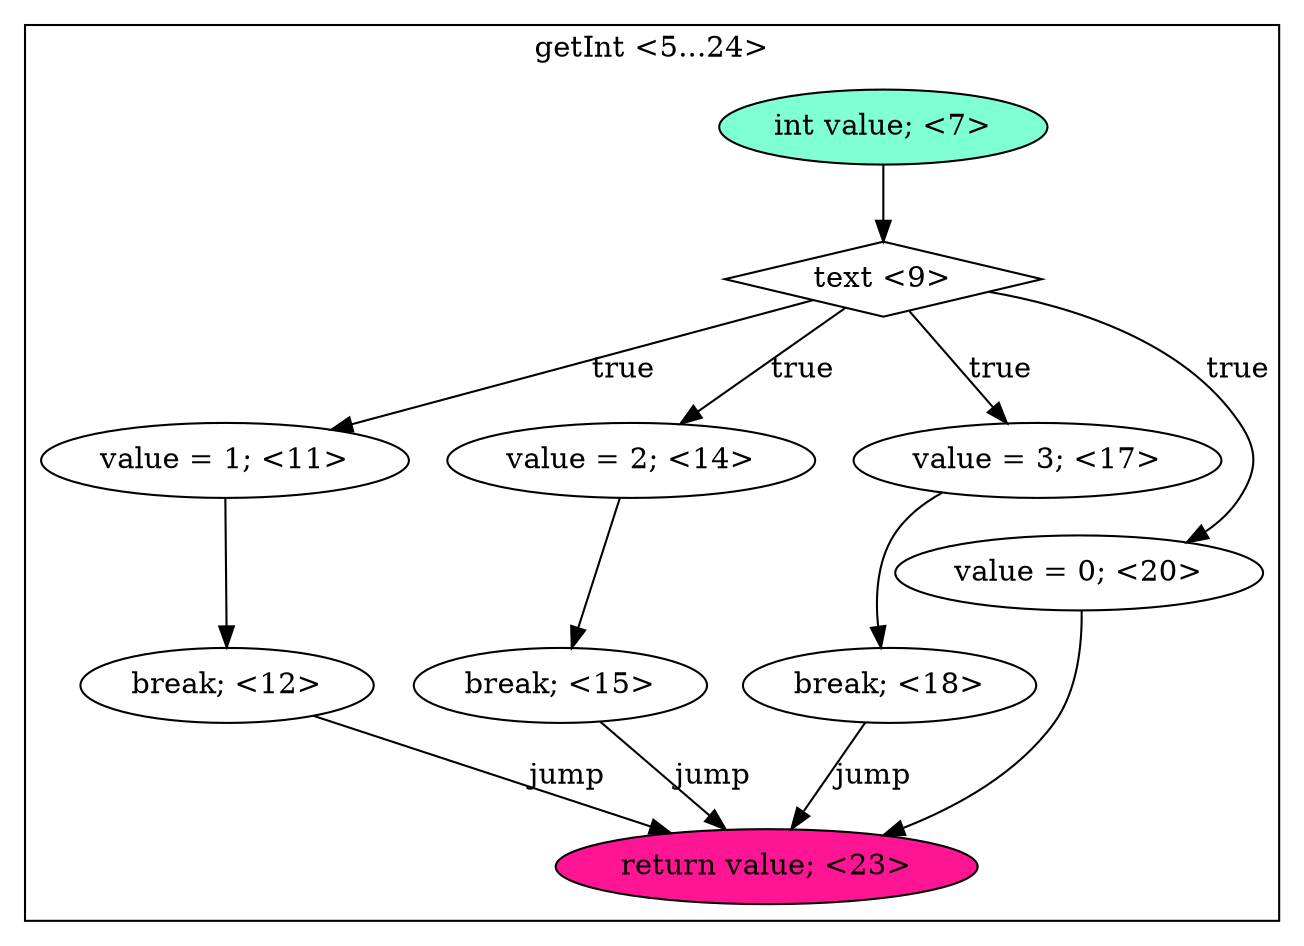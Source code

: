 digraph CFG {
subgraph cluster0 {
label = "getInt <5...24>";
0.0 [style = filled, label = "int value; <7>", fillcolor = aquamarine, shape = ellipse];
0.1 [style = filled, label = "text <9>", fillcolor = white, shape = diamond];
0.2 [style = filled, label = "value = 1; <11>", fillcolor = white, shape = ellipse];
0.3 [style = filled, label = "break; <12>", fillcolor = white, shape = ellipse];
0.4 [style = filled, label = "value = 2; <14>", fillcolor = white, shape = ellipse];
0.5 [style = filled, label = "break; <15>", fillcolor = white, shape = ellipse];
0.6 [style = filled, label = "value = 3; <17>", fillcolor = white, shape = ellipse];
0.7 [style = filled, label = "break; <18>", fillcolor = white, shape = ellipse];
0.8 [style = filled, label = "value = 0; <20>", fillcolor = white, shape = ellipse];
0.9 [style = filled, label = "return value; <23>", fillcolor = deeppink, shape = ellipse];
0.0 -> 0.1 [style = solid, label=""];
0.1 -> 0.2 [style = solid, label="true"];
0.1 -> 0.4 [style = solid, label="true"];
0.1 -> 0.6 [style = solid, label="true"];
0.1 -> 0.8 [style = solid, label="true"];
0.2 -> 0.3 [style = solid, label=""];
0.3 -> 0.9 [style = solid, label="jump"];
0.4 -> 0.5 [style = solid, label=""];
0.5 -> 0.9 [style = solid, label="jump"];
0.6 -> 0.7 [style = solid, label=""];
0.7 -> 0.9 [style = solid, label="jump"];
0.8 -> 0.9 [style = solid, label=""];
}
}